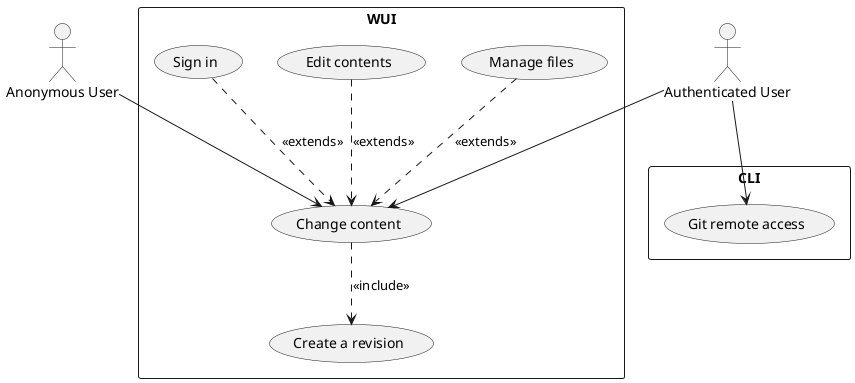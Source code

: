 @startuml
' left to right direction
skinparam packageStyle rectangle
actor "Anonymous User" as ausr
actor "Authenticated User" as usr
rectangle "WUI" {
    usecase "Change content" as change
    usecase "Manage files" as files
    usecase "Edit contents" as contents
    usecase "Create a revision" as commit
    usr --> change
    ausr --> change
    change ..> commit : <<include>>
    (Sign in) ..> change : <<extends>>
    files ..> change : <<extends>>
    contents ..> change : <<extends>>
}
rectangle "CLI" {
    ' usecase "SSH authentication" as sshauth
    usecase "Git remote access" as gitr
    usr --> gitr
    ' gitr ..> sshauth : <<include>>    
}
@enduml